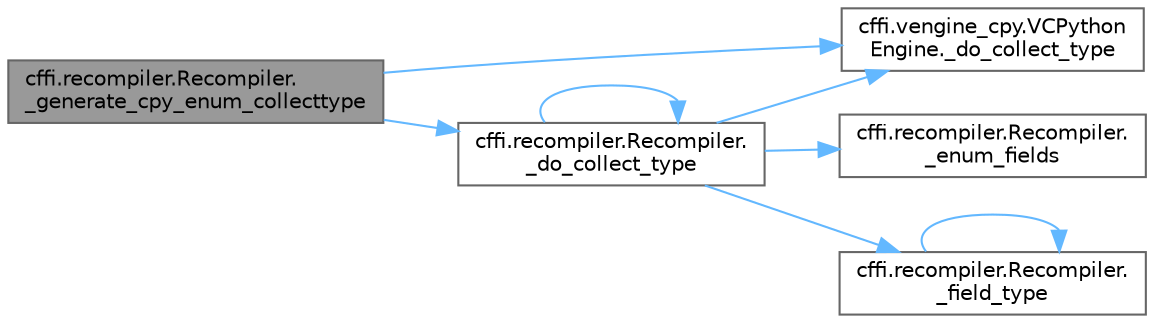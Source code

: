 digraph "cffi.recompiler.Recompiler._generate_cpy_enum_collecttype"
{
 // LATEX_PDF_SIZE
  bgcolor="transparent";
  edge [fontname=Helvetica,fontsize=10,labelfontname=Helvetica,labelfontsize=10];
  node [fontname=Helvetica,fontsize=10,shape=box,height=0.2,width=0.4];
  rankdir="LR";
  Node1 [id="Node000001",label="cffi.recompiler.Recompiler.\l_generate_cpy_enum_collecttype",height=0.2,width=0.4,color="gray40", fillcolor="grey60", style="filled", fontcolor="black",tooltip=" "];
  Node1 -> Node2 [id="edge1_Node000001_Node000002",color="steelblue1",style="solid",tooltip=" "];
  Node2 [id="Node000002",label="cffi.recompiler.Recompiler.\l_do_collect_type",height=0.2,width=0.4,color="grey40", fillcolor="white", style="filled",URL="$classcffi_1_1recompiler_1_1_recompiler.html#ab0fe6db11bff1b11a69a43dfe46a8aa0",tooltip=" "];
  Node2 -> Node2 [id="edge2_Node000002_Node000002",color="steelblue1",style="solid",tooltip=" "];
  Node2 -> Node3 [id="edge3_Node000002_Node000003",color="steelblue1",style="solid",tooltip=" "];
  Node3 [id="Node000003",label="cffi.vengine_cpy.VCPython\lEngine._do_collect_type",height=0.2,width=0.4,color="grey40", fillcolor="white", style="filled",URL="$classcffi_1_1vengine__cpy_1_1_v_c_python_engine.html#ae13af1fbe967839c52af2df3aaea74e3",tooltip=" "];
  Node2 -> Node4 [id="edge4_Node000002_Node000004",color="steelblue1",style="solid",tooltip=" "];
  Node4 [id="Node000004",label="cffi.recompiler.Recompiler.\l_enum_fields",height=0.2,width=0.4,color="grey40", fillcolor="white", style="filled",URL="$classcffi_1_1recompiler_1_1_recompiler.html#a133331923f4cb6cb4366ece9648bf3e8",tooltip=" "];
  Node2 -> Node5 [id="edge5_Node000002_Node000005",color="steelblue1",style="solid",tooltip=" "];
  Node5 [id="Node000005",label="cffi.recompiler.Recompiler.\l_field_type",height=0.2,width=0.4,color="grey40", fillcolor="white", style="filled",URL="$classcffi_1_1recompiler_1_1_recompiler.html#a61abb719b9f9bf347daf5a8aead5cc6d",tooltip=" "];
  Node5 -> Node5 [id="edge6_Node000005_Node000005",color="steelblue1",style="solid",tooltip=" "];
  Node1 -> Node3 [id="edge7_Node000001_Node000003",color="steelblue1",style="solid",tooltip=" "];
}
